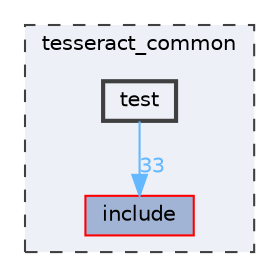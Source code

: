 digraph "tesseract_common/test"
{
 // LATEX_PDF_SIZE
  bgcolor="transparent";
  edge [fontname=Helvetica,fontsize=10,labelfontname=Helvetica,labelfontsize=10];
  node [fontname=Helvetica,fontsize=10,shape=box,height=0.2,width=0.4];
  compound=true
  subgraph clusterdir_8430b83f3af685b4c96d298a32e9aa37 {
    graph [ bgcolor="#edf0f7", pencolor="grey25", label="tesseract_common", fontname=Helvetica,fontsize=10 style="filled,dashed", URL="dir_8430b83f3af685b4c96d298a32e9aa37.html",tooltip=""]
  dir_46cc00864daec5c2951e89741e62ae0b [label="include", fillcolor="#a2b4d6", color="red", style="filled", URL="dir_46cc00864daec5c2951e89741e62ae0b.html",tooltip=""];
  dir_922aea4a828c4ac49e62881b4fd5afb0 [label="test", fillcolor="#edf0f7", color="grey25", style="filled,bold", URL="dir_922aea4a828c4ac49e62881b4fd5afb0.html",tooltip=""];
  }
  dir_922aea4a828c4ac49e62881b4fd5afb0->dir_46cc00864daec5c2951e89741e62ae0b [headlabel="33", labeldistance=1.5 headhref="dir_000100_000031.html" color="steelblue1" fontcolor="steelblue1"];
}
